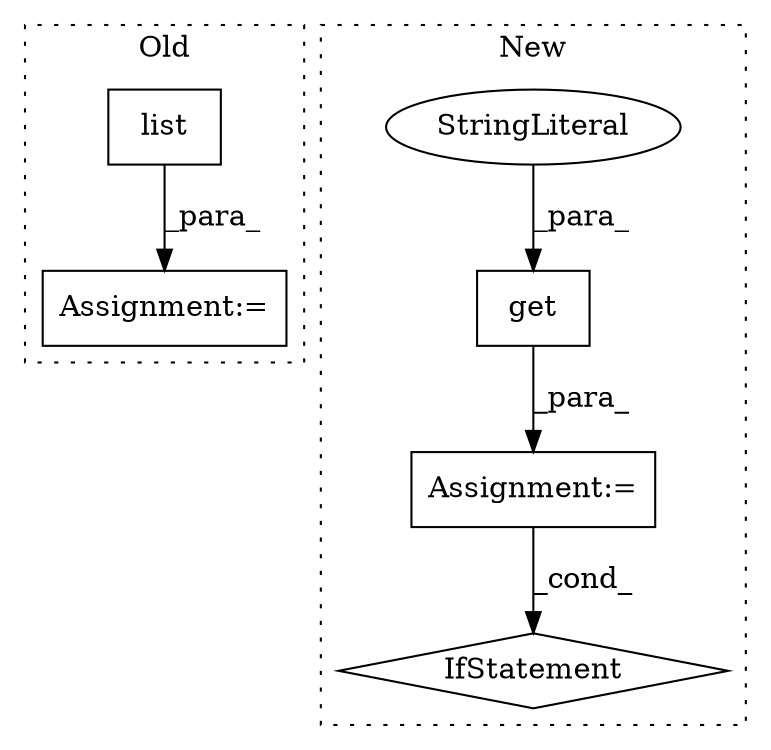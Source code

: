 digraph G {
subgraph cluster0 {
1 [label="list" a="32" s="11717,11727" l="5,1" shape="box"];
4 [label="Assignment:=" a="7" s="11716" l="1" shape="box"];
label = "Old";
style="dotted";
}
subgraph cluster1 {
2 [label="get" a="32" s="11792,11806" l="4,1" shape="box"];
3 [label="Assignment:=" a="7" s="11784" l="1" shape="box"];
5 [label="StringLiteral" a="45" s="11796" l="5" shape="ellipse"];
6 [label="IfStatement" a="25" s="11813,11828" l="4,2" shape="diamond"];
label = "New";
style="dotted";
}
1 -> 4 [label="_para_"];
2 -> 3 [label="_para_"];
3 -> 6 [label="_cond_"];
5 -> 2 [label="_para_"];
}